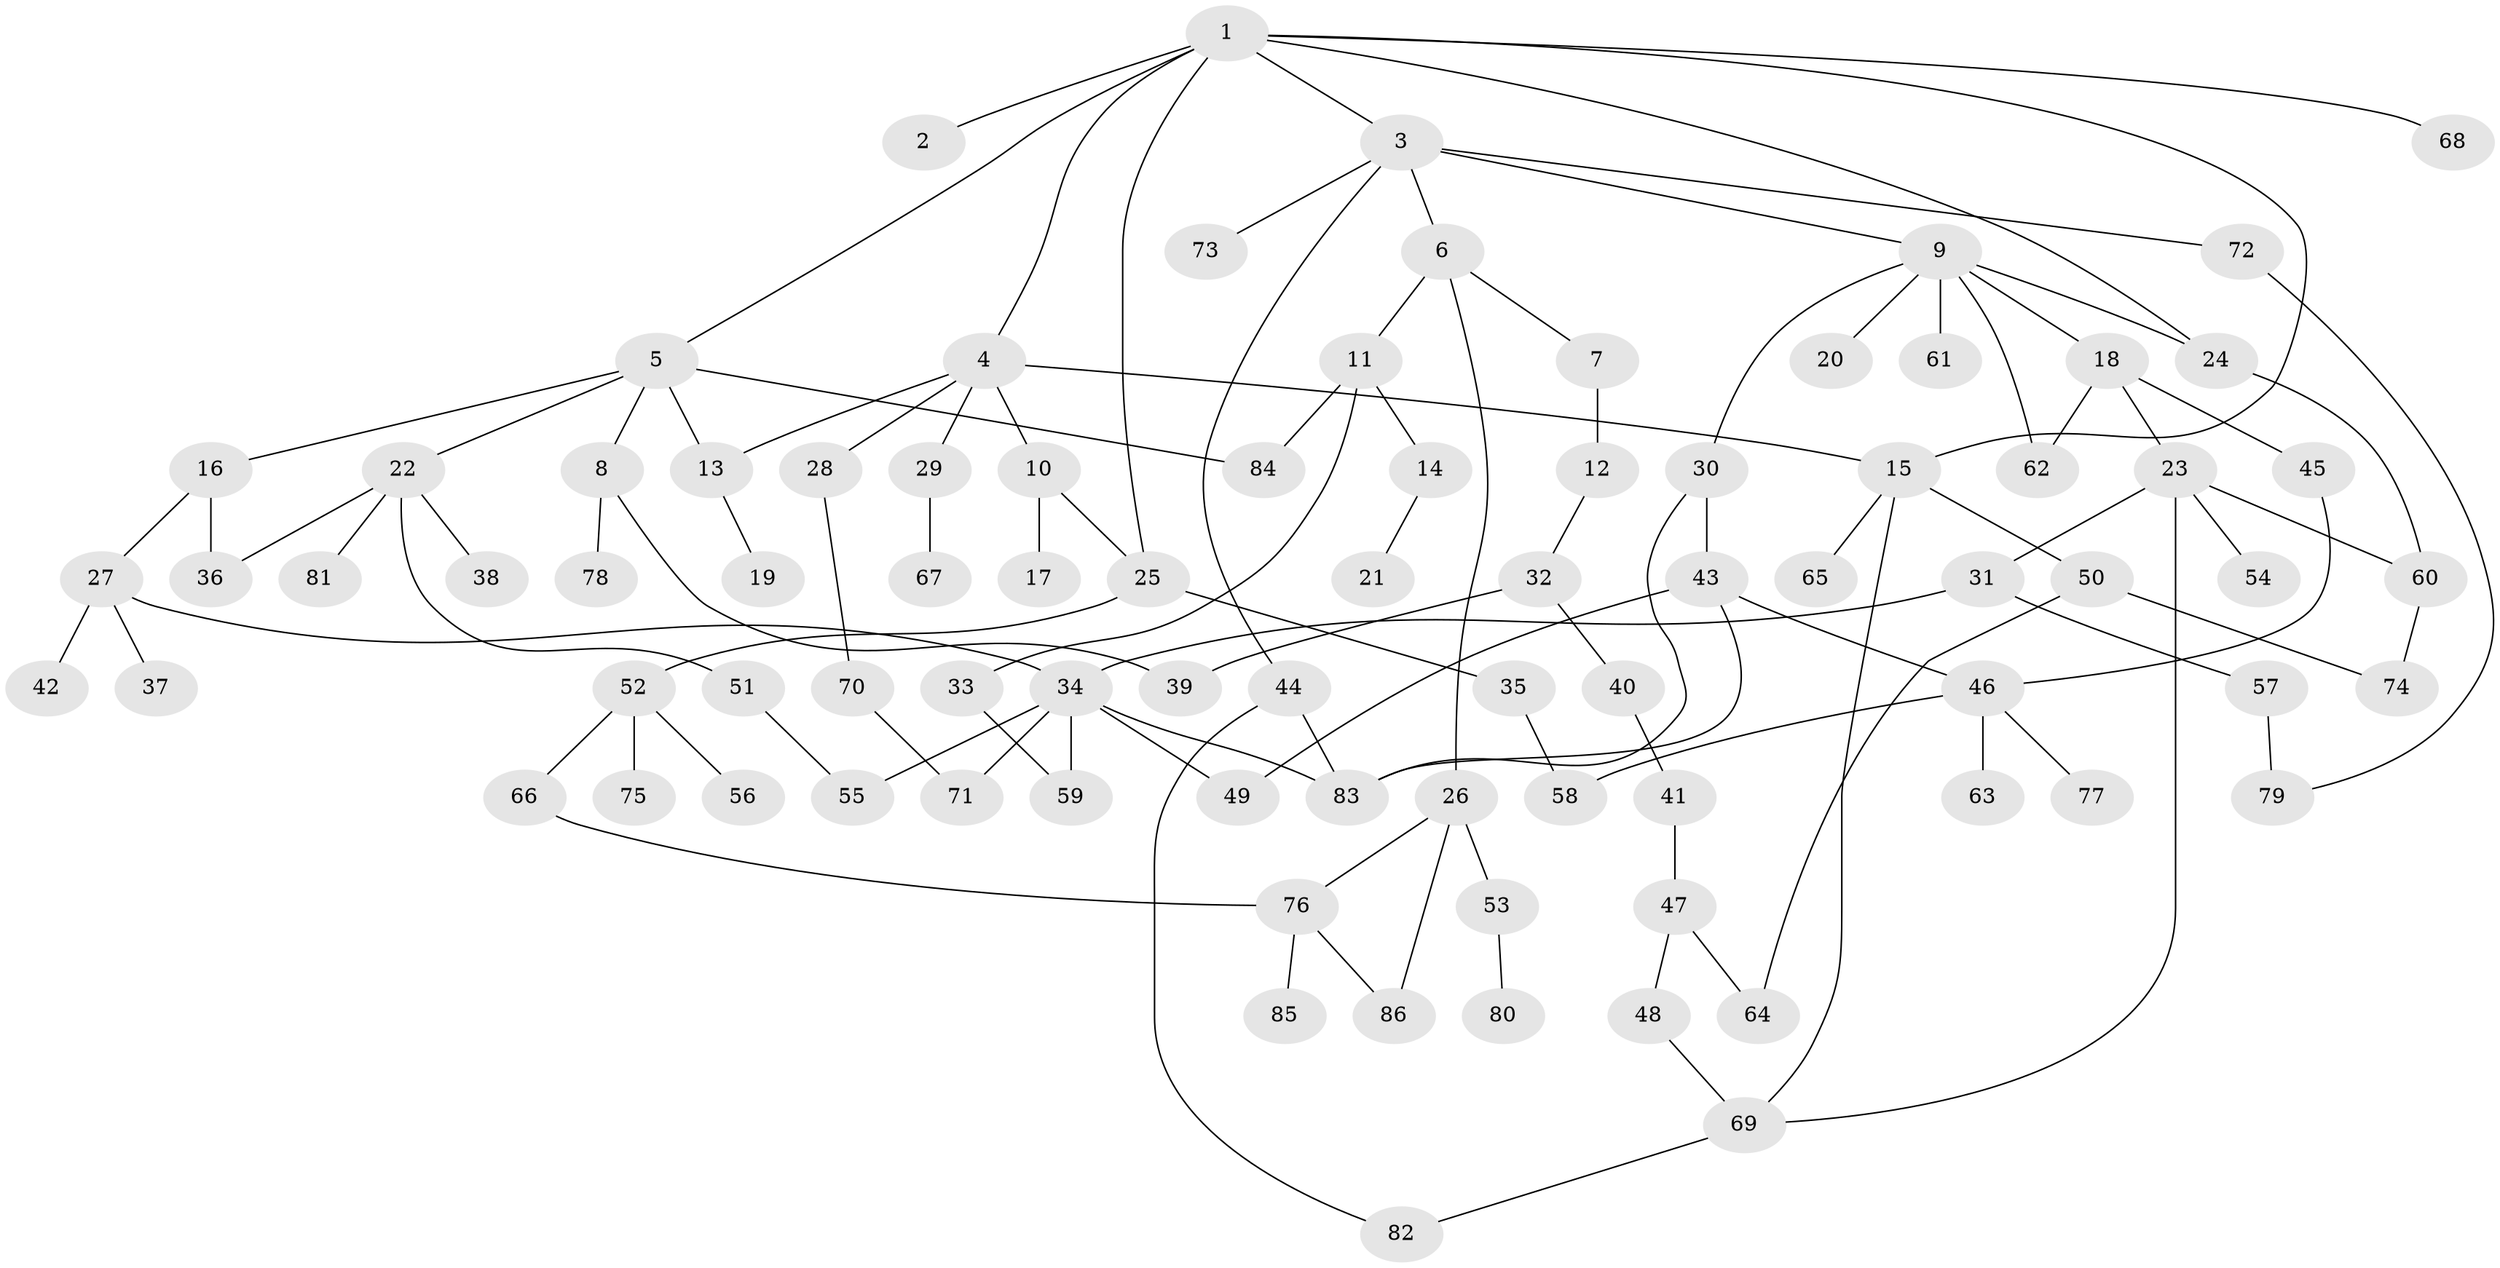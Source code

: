 // coarse degree distribution, {7: 0.023255813953488372, 5: 0.09302325581395349, 6: 0.046511627906976744, 4: 0.18604651162790697, 2: 0.27906976744186046, 3: 0.18604651162790697, 1: 0.16279069767441862, 8: 0.023255813953488372}
// Generated by graph-tools (version 1.1) at 2025/48/03/04/25 22:48:38]
// undirected, 86 vertices, 112 edges
graph export_dot {
  node [color=gray90,style=filled];
  1;
  2;
  3;
  4;
  5;
  6;
  7;
  8;
  9;
  10;
  11;
  12;
  13;
  14;
  15;
  16;
  17;
  18;
  19;
  20;
  21;
  22;
  23;
  24;
  25;
  26;
  27;
  28;
  29;
  30;
  31;
  32;
  33;
  34;
  35;
  36;
  37;
  38;
  39;
  40;
  41;
  42;
  43;
  44;
  45;
  46;
  47;
  48;
  49;
  50;
  51;
  52;
  53;
  54;
  55;
  56;
  57;
  58;
  59;
  60;
  61;
  62;
  63;
  64;
  65;
  66;
  67;
  68;
  69;
  70;
  71;
  72;
  73;
  74;
  75;
  76;
  77;
  78;
  79;
  80;
  81;
  82;
  83;
  84;
  85;
  86;
  1 -- 2;
  1 -- 3;
  1 -- 4;
  1 -- 5;
  1 -- 24;
  1 -- 68;
  1 -- 25;
  1 -- 15;
  3 -- 6;
  3 -- 9;
  3 -- 44;
  3 -- 72;
  3 -- 73;
  4 -- 10;
  4 -- 13;
  4 -- 15;
  4 -- 28;
  4 -- 29;
  5 -- 8;
  5 -- 16;
  5 -- 22;
  5 -- 13;
  5 -- 84;
  6 -- 7;
  6 -- 11;
  6 -- 26;
  7 -- 12;
  8 -- 78;
  8 -- 39;
  9 -- 18;
  9 -- 20;
  9 -- 30;
  9 -- 61;
  9 -- 62;
  9 -- 24;
  10 -- 17;
  10 -- 25;
  11 -- 14;
  11 -- 33;
  11 -- 84;
  12 -- 32;
  13 -- 19;
  14 -- 21;
  15 -- 50;
  15 -- 65;
  15 -- 69;
  16 -- 27;
  16 -- 36;
  18 -- 23;
  18 -- 45;
  18 -- 62;
  22 -- 36;
  22 -- 38;
  22 -- 51;
  22 -- 81;
  23 -- 31;
  23 -- 54;
  23 -- 69;
  23 -- 60;
  24 -- 60;
  25 -- 35;
  25 -- 52;
  26 -- 53;
  26 -- 76;
  26 -- 86;
  27 -- 34;
  27 -- 37;
  27 -- 42;
  28 -- 70;
  29 -- 67;
  30 -- 43;
  30 -- 83;
  31 -- 57;
  31 -- 34;
  32 -- 39;
  32 -- 40;
  33 -- 59;
  34 -- 49;
  34 -- 55;
  34 -- 83;
  34 -- 59;
  34 -- 71;
  35 -- 58;
  40 -- 41;
  41 -- 47;
  43 -- 83;
  43 -- 46;
  43 -- 49;
  44 -- 82;
  44 -- 83;
  45 -- 46;
  46 -- 63;
  46 -- 77;
  46 -- 58;
  47 -- 48;
  47 -- 64;
  48 -- 69;
  50 -- 64;
  50 -- 74;
  51 -- 55;
  52 -- 56;
  52 -- 66;
  52 -- 75;
  53 -- 80;
  57 -- 79;
  60 -- 74;
  66 -- 76;
  69 -- 82;
  70 -- 71;
  72 -- 79;
  76 -- 85;
  76 -- 86;
}
